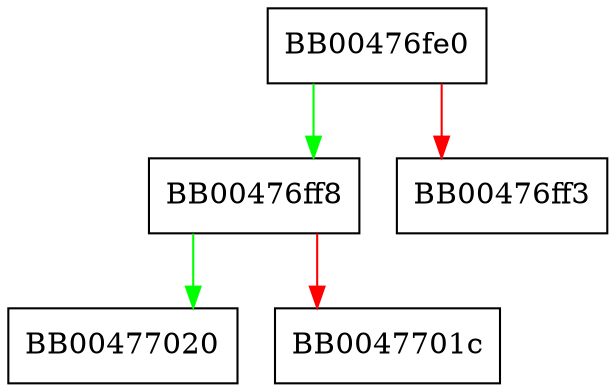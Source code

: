 digraph dtls1_is_timer_expired {
  node [shape="box"];
  graph [splines=ortho];
  BB00476fe0 -> BB00476ff8 [color="green"];
  BB00476fe0 -> BB00476ff3 [color="red"];
  BB00476ff8 -> BB00477020 [color="green"];
  BB00476ff8 -> BB0047701c [color="red"];
}
